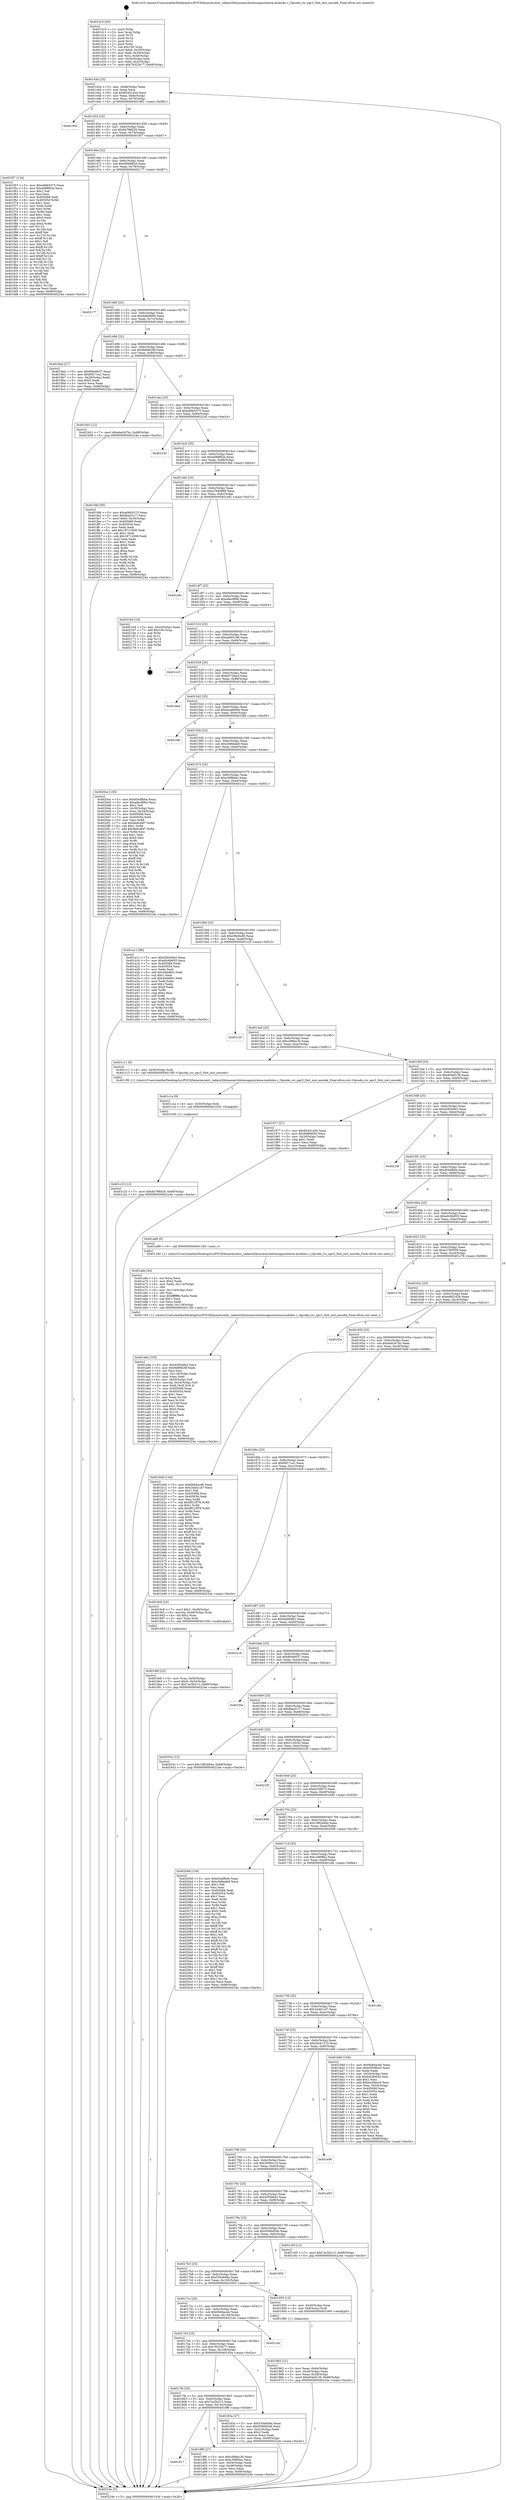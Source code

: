 digraph "0x401410" {
  label = "0x401410 (/mnt/c/Users/mathe/Desktop/tcc/POCII/binaries/extr_radare2librasmarchxtensagnuxtensa-modules.c_Opcode_rsr_epc3_Slot_inst_encode_Final-ollvm.out::main(0))"
  labelloc = "t"
  node[shape=record]

  Entry [label="",width=0.3,height=0.3,shape=circle,fillcolor=black,style=filled]
  "0x40143d" [label="{
     0x40143d [23]\l
     | [instrs]\l
     &nbsp;&nbsp;0x40143d \<+3\>: mov -0x68(%rbp),%eax\l
     &nbsp;&nbsp;0x401440 \<+2\>: mov %eax,%ecx\l
     &nbsp;&nbsp;0x401442 \<+6\>: sub $0x85451a54,%ecx\l
     &nbsp;&nbsp;0x401448 \<+3\>: mov %eax,-0x6c(%rbp)\l
     &nbsp;&nbsp;0x40144b \<+3\>: mov %ecx,-0x70(%rbp)\l
     &nbsp;&nbsp;0x40144e \<+6\>: je 0000000000401992 \<main+0x582\>\l
  }"]
  "0x401992" [label="{
     0x401992\l
  }", style=dashed]
  "0x401454" [label="{
     0x401454 [22]\l
     | [instrs]\l
     &nbsp;&nbsp;0x401454 \<+5\>: jmp 0000000000401459 \<main+0x49\>\l
     &nbsp;&nbsp;0x401459 \<+3\>: mov -0x6c(%rbp),%eax\l
     &nbsp;&nbsp;0x40145c \<+5\>: sub $0x8a788d29,%eax\l
     &nbsp;&nbsp;0x401461 \<+3\>: mov %eax,-0x74(%rbp)\l
     &nbsp;&nbsp;0x401464 \<+6\>: je 0000000000401f57 \<main+0xb47\>\l
  }"]
  Exit [label="",width=0.3,height=0.3,shape=circle,fillcolor=black,style=filled,peripheries=2]
  "0x401f57" [label="{
     0x401f57 [134]\l
     | [instrs]\l
     &nbsp;&nbsp;0x401f57 \<+5\>: mov $0xa06b5375,%eax\l
     &nbsp;&nbsp;0x401f5c \<+5\>: mov $0xa088f62e,%ecx\l
     &nbsp;&nbsp;0x401f61 \<+2\>: mov $0x1,%dl\l
     &nbsp;&nbsp;0x401f63 \<+2\>: xor %esi,%esi\l
     &nbsp;&nbsp;0x401f65 \<+7\>: mov 0x405068,%edi\l
     &nbsp;&nbsp;0x401f6c \<+8\>: mov 0x405054,%r8d\l
     &nbsp;&nbsp;0x401f74 \<+3\>: sub $0x1,%esi\l
     &nbsp;&nbsp;0x401f77 \<+3\>: mov %edi,%r9d\l
     &nbsp;&nbsp;0x401f7a \<+3\>: add %esi,%r9d\l
     &nbsp;&nbsp;0x401f7d \<+4\>: imul %r9d,%edi\l
     &nbsp;&nbsp;0x401f81 \<+3\>: and $0x1,%edi\l
     &nbsp;&nbsp;0x401f84 \<+3\>: cmp $0x0,%edi\l
     &nbsp;&nbsp;0x401f87 \<+4\>: sete %r10b\l
     &nbsp;&nbsp;0x401f8b \<+4\>: cmp $0xa,%r8d\l
     &nbsp;&nbsp;0x401f8f \<+4\>: setl %r11b\l
     &nbsp;&nbsp;0x401f93 \<+3\>: mov %r10b,%bl\l
     &nbsp;&nbsp;0x401f96 \<+3\>: xor $0xff,%bl\l
     &nbsp;&nbsp;0x401f99 \<+3\>: mov %r11b,%r14b\l
     &nbsp;&nbsp;0x401f9c \<+4\>: xor $0xff,%r14b\l
     &nbsp;&nbsp;0x401fa0 \<+3\>: xor $0x1,%dl\l
     &nbsp;&nbsp;0x401fa3 \<+3\>: mov %bl,%r15b\l
     &nbsp;&nbsp;0x401fa6 \<+4\>: and $0xff,%r15b\l
     &nbsp;&nbsp;0x401faa \<+3\>: and %dl,%r10b\l
     &nbsp;&nbsp;0x401fad \<+3\>: mov %r14b,%r12b\l
     &nbsp;&nbsp;0x401fb0 \<+4\>: and $0xff,%r12b\l
     &nbsp;&nbsp;0x401fb4 \<+3\>: and %dl,%r11b\l
     &nbsp;&nbsp;0x401fb7 \<+3\>: or %r10b,%r15b\l
     &nbsp;&nbsp;0x401fba \<+3\>: or %r11b,%r12b\l
     &nbsp;&nbsp;0x401fbd \<+3\>: xor %r12b,%r15b\l
     &nbsp;&nbsp;0x401fc0 \<+3\>: or %r14b,%bl\l
     &nbsp;&nbsp;0x401fc3 \<+3\>: xor $0xff,%bl\l
     &nbsp;&nbsp;0x401fc6 \<+3\>: or $0x1,%dl\l
     &nbsp;&nbsp;0x401fc9 \<+2\>: and %dl,%bl\l
     &nbsp;&nbsp;0x401fcb \<+3\>: or %bl,%r15b\l
     &nbsp;&nbsp;0x401fce \<+4\>: test $0x1,%r15b\l
     &nbsp;&nbsp;0x401fd2 \<+3\>: cmovne %ecx,%eax\l
     &nbsp;&nbsp;0x401fd5 \<+3\>: mov %eax,-0x68(%rbp)\l
     &nbsp;&nbsp;0x401fd8 \<+5\>: jmp 000000000040224e \<main+0xe3e\>\l
  }"]
  "0x40146a" [label="{
     0x40146a [22]\l
     | [instrs]\l
     &nbsp;&nbsp;0x40146a \<+5\>: jmp 000000000040146f \<main+0x5f\>\l
     &nbsp;&nbsp;0x40146f \<+3\>: mov -0x6c(%rbp),%eax\l
     &nbsp;&nbsp;0x401472 \<+5\>: sub $0x90fe883d,%eax\l
     &nbsp;&nbsp;0x401477 \<+3\>: mov %eax,-0x78(%rbp)\l
     &nbsp;&nbsp;0x40147a \<+6\>: je 0000000000402177 \<main+0xd67\>\l
  }"]
  "0x401c23" [label="{
     0x401c23 [12]\l
     | [instrs]\l
     &nbsp;&nbsp;0x401c23 \<+7\>: movl $0x8a788d29,-0x68(%rbp)\l
     &nbsp;&nbsp;0x401c2a \<+5\>: jmp 000000000040224e \<main+0xe3e\>\l
  }"]
  "0x402177" [label="{
     0x402177\l
  }", style=dashed]
  "0x401480" [label="{
     0x401480 [22]\l
     | [instrs]\l
     &nbsp;&nbsp;0x401480 \<+5\>: jmp 0000000000401485 \<main+0x75\>\l
     &nbsp;&nbsp;0x401485 \<+3\>: mov -0x6c(%rbp),%eax\l
     &nbsp;&nbsp;0x401488 \<+5\>: sub $0x9dbfd000,%eax\l
     &nbsp;&nbsp;0x40148d \<+3\>: mov %eax,-0x7c(%rbp)\l
     &nbsp;&nbsp;0x401490 \<+6\>: je 00000000004019ad \<main+0x59d\>\l
  }"]
  "0x401c1a" [label="{
     0x401c1a [9]\l
     | [instrs]\l
     &nbsp;&nbsp;0x401c1a \<+4\>: mov -0x50(%rbp),%rdi\l
     &nbsp;&nbsp;0x401c1e \<+5\>: call 0000000000401030 \<free@plt\>\l
     | [calls]\l
     &nbsp;&nbsp;0x401030 \{1\} (unknown)\l
  }"]
  "0x4019ad" [label="{
     0x4019ad [27]\l
     | [instrs]\l
     &nbsp;&nbsp;0x4019ad \<+5\>: mov $0xf64e6037,%eax\l
     &nbsp;&nbsp;0x4019b2 \<+5\>: mov $0xf0f17ca1,%ecx\l
     &nbsp;&nbsp;0x4019b7 \<+3\>: mov -0x28(%rbp),%edx\l
     &nbsp;&nbsp;0x4019ba \<+3\>: cmp $0x0,%edx\l
     &nbsp;&nbsp;0x4019bd \<+3\>: cmove %ecx,%eax\l
     &nbsp;&nbsp;0x4019c0 \<+3\>: mov %eax,-0x68(%rbp)\l
     &nbsp;&nbsp;0x4019c3 \<+5\>: jmp 000000000040224e \<main+0xe3e\>\l
  }"]
  "0x401496" [label="{
     0x401496 [22]\l
     | [instrs]\l
     &nbsp;&nbsp;0x401496 \<+5\>: jmp 000000000040149b \<main+0x8b\>\l
     &nbsp;&nbsp;0x40149b \<+3\>: mov -0x6c(%rbp),%eax\l
     &nbsp;&nbsp;0x40149e \<+5\>: sub $0x9e89628f,%eax\l
     &nbsp;&nbsp;0x4014a3 \<+3\>: mov %eax,-0x80(%rbp)\l
     &nbsp;&nbsp;0x4014a6 \<+6\>: je 0000000000401b01 \<main+0x6f1\>\l
  }"]
  "0x401a9a" [label="{
     0x401a9a [103]\l
     | [instrs]\l
     &nbsp;&nbsp;0x401a9a \<+5\>: mov $0xd285e9e2,%ecx\l
     &nbsp;&nbsp;0x401a9f \<+5\>: mov $0x9e89628f,%edx\l
     &nbsp;&nbsp;0x401aa4 \<+2\>: xor %esi,%esi\l
     &nbsp;&nbsp;0x401aa6 \<+6\>: mov -0x118(%rbp),%edi\l
     &nbsp;&nbsp;0x401aac \<+3\>: imul %eax,%edi\l
     &nbsp;&nbsp;0x401aaf \<+4\>: mov -0x50(%rbp),%r8\l
     &nbsp;&nbsp;0x401ab3 \<+4\>: movslq -0x54(%rbp),%r9\l
     &nbsp;&nbsp;0x401ab7 \<+4\>: mov %edi,(%r8,%r9,4)\l
     &nbsp;&nbsp;0x401abb \<+7\>: mov 0x405068,%eax\l
     &nbsp;&nbsp;0x401ac2 \<+7\>: mov 0x405054,%edi\l
     &nbsp;&nbsp;0x401ac9 \<+3\>: sub $0x1,%esi\l
     &nbsp;&nbsp;0x401acc \<+3\>: mov %eax,%r10d\l
     &nbsp;&nbsp;0x401acf \<+3\>: add %esi,%r10d\l
     &nbsp;&nbsp;0x401ad2 \<+4\>: imul %r10d,%eax\l
     &nbsp;&nbsp;0x401ad6 \<+3\>: and $0x1,%eax\l
     &nbsp;&nbsp;0x401ad9 \<+3\>: cmp $0x0,%eax\l
     &nbsp;&nbsp;0x401adc \<+4\>: sete %r11b\l
     &nbsp;&nbsp;0x401ae0 \<+3\>: cmp $0xa,%edi\l
     &nbsp;&nbsp;0x401ae3 \<+3\>: setl %bl\l
     &nbsp;&nbsp;0x401ae6 \<+3\>: mov %r11b,%r14b\l
     &nbsp;&nbsp;0x401ae9 \<+3\>: and %bl,%r14b\l
     &nbsp;&nbsp;0x401aec \<+3\>: xor %bl,%r11b\l
     &nbsp;&nbsp;0x401aef \<+3\>: or %r11b,%r14b\l
     &nbsp;&nbsp;0x401af2 \<+4\>: test $0x1,%r14b\l
     &nbsp;&nbsp;0x401af6 \<+3\>: cmovne %edx,%ecx\l
     &nbsp;&nbsp;0x401af9 \<+3\>: mov %ecx,-0x68(%rbp)\l
     &nbsp;&nbsp;0x401afc \<+5\>: jmp 000000000040224e \<main+0xe3e\>\l
  }"]
  "0x401b01" [label="{
     0x401b01 [12]\l
     | [instrs]\l
     &nbsp;&nbsp;0x401b01 \<+7\>: movl $0xeba347bc,-0x68(%rbp)\l
     &nbsp;&nbsp;0x401b08 \<+5\>: jmp 000000000040224e \<main+0xe3e\>\l
  }"]
  "0x4014ac" [label="{
     0x4014ac [25]\l
     | [instrs]\l
     &nbsp;&nbsp;0x4014ac \<+5\>: jmp 00000000004014b1 \<main+0xa1\>\l
     &nbsp;&nbsp;0x4014b1 \<+3\>: mov -0x6c(%rbp),%eax\l
     &nbsp;&nbsp;0x4014b4 \<+5\>: sub $0xa06b5375,%eax\l
     &nbsp;&nbsp;0x4014b9 \<+6\>: mov %eax,-0x84(%rbp)\l
     &nbsp;&nbsp;0x4014bf \<+6\>: je 0000000000402234 \<main+0xe24\>\l
  }"]
  "0x401a6e" [label="{
     0x401a6e [44]\l
     | [instrs]\l
     &nbsp;&nbsp;0x401a6e \<+2\>: xor %ecx,%ecx\l
     &nbsp;&nbsp;0x401a70 \<+5\>: mov $0x2,%edx\l
     &nbsp;&nbsp;0x401a75 \<+6\>: mov %edx,-0x114(%rbp)\l
     &nbsp;&nbsp;0x401a7b \<+1\>: cltd\l
     &nbsp;&nbsp;0x401a7c \<+6\>: mov -0x114(%rbp),%esi\l
     &nbsp;&nbsp;0x401a82 \<+2\>: idiv %esi\l
     &nbsp;&nbsp;0x401a84 \<+6\>: imul $0xfffffffe,%edx,%edx\l
     &nbsp;&nbsp;0x401a8a \<+3\>: sub $0x1,%ecx\l
     &nbsp;&nbsp;0x401a8d \<+2\>: sub %ecx,%edx\l
     &nbsp;&nbsp;0x401a8f \<+6\>: mov %edx,-0x118(%rbp)\l
     &nbsp;&nbsp;0x401a95 \<+5\>: call 0000000000401160 \<next_i\>\l
     | [calls]\l
     &nbsp;&nbsp;0x401160 \{1\} (/mnt/c/Users/mathe/Desktop/tcc/POCII/binaries/extr_radare2librasmarchxtensagnuxtensa-modules.c_Opcode_rsr_epc3_Slot_inst_encode_Final-ollvm.out::next_i)\l
  }"]
  "0x402234" [label="{
     0x402234\l
  }", style=dashed]
  "0x4014c5" [label="{
     0x4014c5 [25]\l
     | [instrs]\l
     &nbsp;&nbsp;0x4014c5 \<+5\>: jmp 00000000004014ca \<main+0xba\>\l
     &nbsp;&nbsp;0x4014ca \<+3\>: mov -0x6c(%rbp),%eax\l
     &nbsp;&nbsp;0x4014cd \<+5\>: sub $0xa088f62e,%eax\l
     &nbsp;&nbsp;0x4014d2 \<+6\>: mov %eax,-0x88(%rbp)\l
     &nbsp;&nbsp;0x4014d8 \<+6\>: je 0000000000401fdd \<main+0xbcd\>\l
  }"]
  "0x401817" [label="{
     0x401817\l
  }", style=dashed]
  "0x401fdd" [label="{
     0x401fdd [95]\l
     | [instrs]\l
     &nbsp;&nbsp;0x401fdd \<+5\>: mov $0xa06b5375,%eax\l
     &nbsp;&nbsp;0x401fe2 \<+5\>: mov $0xf6ae3117,%ecx\l
     &nbsp;&nbsp;0x401fe7 \<+7\>: movl $0x0,-0x30(%rbp)\l
     &nbsp;&nbsp;0x401fee \<+7\>: mov 0x405068,%edx\l
     &nbsp;&nbsp;0x401ff5 \<+7\>: mov 0x405054,%esi\l
     &nbsp;&nbsp;0x401ffc \<+2\>: mov %edx,%edi\l
     &nbsp;&nbsp;0x401ffe \<+6\>: add $0x18712006,%edi\l
     &nbsp;&nbsp;0x402004 \<+3\>: sub $0x1,%edi\l
     &nbsp;&nbsp;0x402007 \<+6\>: sub $0x18712006,%edi\l
     &nbsp;&nbsp;0x40200d \<+3\>: imul %edi,%edx\l
     &nbsp;&nbsp;0x402010 \<+3\>: and $0x1,%edx\l
     &nbsp;&nbsp;0x402013 \<+3\>: cmp $0x0,%edx\l
     &nbsp;&nbsp;0x402016 \<+4\>: sete %r8b\l
     &nbsp;&nbsp;0x40201a \<+3\>: cmp $0xa,%esi\l
     &nbsp;&nbsp;0x40201d \<+4\>: setl %r9b\l
     &nbsp;&nbsp;0x402021 \<+3\>: mov %r8b,%r10b\l
     &nbsp;&nbsp;0x402024 \<+3\>: and %r9b,%r10b\l
     &nbsp;&nbsp;0x402027 \<+3\>: xor %r9b,%r8b\l
     &nbsp;&nbsp;0x40202a \<+3\>: or %r8b,%r10b\l
     &nbsp;&nbsp;0x40202d \<+4\>: test $0x1,%r10b\l
     &nbsp;&nbsp;0x402031 \<+3\>: cmovne %ecx,%eax\l
     &nbsp;&nbsp;0x402034 \<+3\>: mov %eax,-0x68(%rbp)\l
     &nbsp;&nbsp;0x402037 \<+5\>: jmp 000000000040224e \<main+0xe3e\>\l
  }"]
  "0x4014de" [label="{
     0x4014de [25]\l
     | [instrs]\l
     &nbsp;&nbsp;0x4014de \<+5\>: jmp 00000000004014e3 \<main+0xd3\>\l
     &nbsp;&nbsp;0x4014e3 \<+3\>: mov -0x6c(%rbp),%eax\l
     &nbsp;&nbsp;0x4014e6 \<+5\>: sub $0xa7840889,%eax\l
     &nbsp;&nbsp;0x4014eb \<+6\>: mov %eax,-0x8c(%rbp)\l
     &nbsp;&nbsp;0x4014f1 \<+6\>: je 0000000000401e8c \<main+0xa7c\>\l
  }"]
  "0x4019f6" [label="{
     0x4019f6 [27]\l
     | [instrs]\l
     &nbsp;&nbsp;0x4019f6 \<+5\>: mov $0xcd98ac3b,%eax\l
     &nbsp;&nbsp;0x4019fb \<+5\>: mov $0xc59f6dec,%ecx\l
     &nbsp;&nbsp;0x401a00 \<+3\>: mov -0x54(%rbp),%edx\l
     &nbsp;&nbsp;0x401a03 \<+3\>: cmp -0x48(%rbp),%edx\l
     &nbsp;&nbsp;0x401a06 \<+3\>: cmovl %ecx,%eax\l
     &nbsp;&nbsp;0x401a09 \<+3\>: mov %eax,-0x68(%rbp)\l
     &nbsp;&nbsp;0x401a0c \<+5\>: jmp 000000000040224e \<main+0xe3e\>\l
  }"]
  "0x401e8c" [label="{
     0x401e8c\l
  }", style=dashed]
  "0x4014f7" [label="{
     0x4014f7 [25]\l
     | [instrs]\l
     &nbsp;&nbsp;0x4014f7 \<+5\>: jmp 00000000004014fc \<main+0xec\>\l
     &nbsp;&nbsp;0x4014fc \<+3\>: mov -0x6c(%rbp),%eax\l
     &nbsp;&nbsp;0x4014ff \<+5\>: sub $0xa8ec8f9d,%eax\l
     &nbsp;&nbsp;0x401504 \<+6\>: mov %eax,-0x90(%rbp)\l
     &nbsp;&nbsp;0x40150a \<+6\>: je 0000000000402164 \<main+0xd54\>\l
  }"]
  "0x4019df" [label="{
     0x4019df [23]\l
     | [instrs]\l
     &nbsp;&nbsp;0x4019df \<+4\>: mov %rax,-0x50(%rbp)\l
     &nbsp;&nbsp;0x4019e3 \<+7\>: movl $0x0,-0x54(%rbp)\l
     &nbsp;&nbsp;0x4019ea \<+7\>: movl $0x7ac5b213,-0x68(%rbp)\l
     &nbsp;&nbsp;0x4019f1 \<+5\>: jmp 000000000040224e \<main+0xe3e\>\l
  }"]
  "0x402164" [label="{
     0x402164 [19]\l
     | [instrs]\l
     &nbsp;&nbsp;0x402164 \<+3\>: mov -0x24(%rbp),%eax\l
     &nbsp;&nbsp;0x402167 \<+7\>: add $0x100,%rsp\l
     &nbsp;&nbsp;0x40216e \<+1\>: pop %rbx\l
     &nbsp;&nbsp;0x40216f \<+2\>: pop %r12\l
     &nbsp;&nbsp;0x402171 \<+2\>: pop %r14\l
     &nbsp;&nbsp;0x402173 \<+2\>: pop %r15\l
     &nbsp;&nbsp;0x402175 \<+1\>: pop %rbp\l
     &nbsp;&nbsp;0x402176 \<+1\>: ret\l
  }"]
  "0x401510" [label="{
     0x401510 [25]\l
     | [instrs]\l
     &nbsp;&nbsp;0x401510 \<+5\>: jmp 0000000000401515 \<main+0x105\>\l
     &nbsp;&nbsp;0x401515 \<+3\>: mov -0x6c(%rbp),%eax\l
     &nbsp;&nbsp;0x401518 \<+5\>: sub $0xabf05196,%eax\l
     &nbsp;&nbsp;0x40151d \<+6\>: mov %eax,-0x94(%rbp)\l
     &nbsp;&nbsp;0x401523 \<+6\>: je 0000000000401cc5 \<main+0x8b5\>\l
  }"]
  "0x401962" [label="{
     0x401962 [21]\l
     | [instrs]\l
     &nbsp;&nbsp;0x401962 \<+3\>: mov %eax,-0x44(%rbp)\l
     &nbsp;&nbsp;0x401965 \<+3\>: mov -0x44(%rbp),%eax\l
     &nbsp;&nbsp;0x401968 \<+3\>: mov %eax,-0x28(%rbp)\l
     &nbsp;&nbsp;0x40196b \<+7\>: movl $0xd04ef138,-0x68(%rbp)\l
     &nbsp;&nbsp;0x401972 \<+5\>: jmp 000000000040224e \<main+0xe3e\>\l
  }"]
  "0x401cc5" [label="{
     0x401cc5\l
  }", style=dashed]
  "0x401529" [label="{
     0x401529 [25]\l
     | [instrs]\l
     &nbsp;&nbsp;0x401529 \<+5\>: jmp 000000000040152e \<main+0x11e\>\l
     &nbsp;&nbsp;0x40152e \<+3\>: mov -0x6c(%rbp),%eax\l
     &nbsp;&nbsp;0x401531 \<+5\>: sub $0xb5728acf,%eax\l
     &nbsp;&nbsp;0x401536 \<+6\>: mov %eax,-0x98(%rbp)\l
     &nbsp;&nbsp;0x40153c \<+6\>: je 00000000004018ad \<main+0x49d\>\l
  }"]
  "0x401410" [label="{
     0x401410 [45]\l
     | [instrs]\l
     &nbsp;&nbsp;0x401410 \<+1\>: push %rbp\l
     &nbsp;&nbsp;0x401411 \<+3\>: mov %rsp,%rbp\l
     &nbsp;&nbsp;0x401414 \<+2\>: push %r15\l
     &nbsp;&nbsp;0x401416 \<+2\>: push %r14\l
     &nbsp;&nbsp;0x401418 \<+2\>: push %r12\l
     &nbsp;&nbsp;0x40141a \<+1\>: push %rbx\l
     &nbsp;&nbsp;0x40141b \<+7\>: sub $0x100,%rsp\l
     &nbsp;&nbsp;0x401422 \<+7\>: movl $0x0,-0x30(%rbp)\l
     &nbsp;&nbsp;0x401429 \<+3\>: mov %edi,-0x34(%rbp)\l
     &nbsp;&nbsp;0x40142c \<+4\>: mov %rsi,-0x40(%rbp)\l
     &nbsp;&nbsp;0x401430 \<+3\>: mov -0x34(%rbp),%edi\l
     &nbsp;&nbsp;0x401433 \<+3\>: mov %edi,-0x2c(%rbp)\l
     &nbsp;&nbsp;0x401436 \<+7\>: movl $0x79323e77,-0x68(%rbp)\l
  }"]
  "0x4018ad" [label="{
     0x4018ad\l
  }", style=dashed]
  "0x401542" [label="{
     0x401542 [25]\l
     | [instrs]\l
     &nbsp;&nbsp;0x401542 \<+5\>: jmp 0000000000401547 \<main+0x137\>\l
     &nbsp;&nbsp;0x401547 \<+3\>: mov -0x6c(%rbp),%eax\l
     &nbsp;&nbsp;0x40154a \<+5\>: sub $0xbaa88944,%eax\l
     &nbsp;&nbsp;0x40154f \<+6\>: mov %eax,-0x9c(%rbp)\l
     &nbsp;&nbsp;0x401555 \<+6\>: je 0000000000401f46 \<main+0xb36\>\l
  }"]
  "0x40224e" [label="{
     0x40224e [5]\l
     | [instrs]\l
     &nbsp;&nbsp;0x40224e \<+5\>: jmp 000000000040143d \<main+0x2d\>\l
  }"]
  "0x401f46" [label="{
     0x401f46\l
  }", style=dashed]
  "0x40155b" [label="{
     0x40155b [25]\l
     | [instrs]\l
     &nbsp;&nbsp;0x40155b \<+5\>: jmp 0000000000401560 \<main+0x150\>\l
     &nbsp;&nbsp;0x401560 \<+3\>: mov -0x6c(%rbp),%eax\l
     &nbsp;&nbsp;0x401563 \<+5\>: sub $0xc0d6eda9,%eax\l
     &nbsp;&nbsp;0x401568 \<+6\>: mov %eax,-0xa0(%rbp)\l
     &nbsp;&nbsp;0x40156e \<+6\>: je 00000000004020ce \<main+0xcbe\>\l
  }"]
  "0x4017fe" [label="{
     0x4017fe [25]\l
     | [instrs]\l
     &nbsp;&nbsp;0x4017fe \<+5\>: jmp 0000000000401803 \<main+0x3f3\>\l
     &nbsp;&nbsp;0x401803 \<+3\>: mov -0x6c(%rbp),%eax\l
     &nbsp;&nbsp;0x401806 \<+5\>: sub $0x7ac5b213,%eax\l
     &nbsp;&nbsp;0x40180b \<+6\>: mov %eax,-0x10c(%rbp)\l
     &nbsp;&nbsp;0x401811 \<+6\>: je 00000000004019f6 \<main+0x5e6\>\l
  }"]
  "0x4020ce" [label="{
     0x4020ce [150]\l
     | [instrs]\l
     &nbsp;&nbsp;0x4020ce \<+5\>: mov $0xd54dfb0e,%eax\l
     &nbsp;&nbsp;0x4020d3 \<+5\>: mov $0xa8ec8f9d,%ecx\l
     &nbsp;&nbsp;0x4020d8 \<+2\>: mov $0x1,%dl\l
     &nbsp;&nbsp;0x4020da \<+3\>: mov -0x30(%rbp),%esi\l
     &nbsp;&nbsp;0x4020dd \<+3\>: mov %esi,-0x24(%rbp)\l
     &nbsp;&nbsp;0x4020e0 \<+7\>: mov 0x405068,%esi\l
     &nbsp;&nbsp;0x4020e7 \<+7\>: mov 0x405054,%edi\l
     &nbsp;&nbsp;0x4020ee \<+3\>: mov %esi,%r8d\l
     &nbsp;&nbsp;0x4020f1 \<+7\>: sub $0x9a9c46f7,%r8d\l
     &nbsp;&nbsp;0x4020f8 \<+4\>: sub $0x1,%r8d\l
     &nbsp;&nbsp;0x4020fc \<+7\>: add $0x9a9c46f7,%r8d\l
     &nbsp;&nbsp;0x402103 \<+4\>: imul %r8d,%esi\l
     &nbsp;&nbsp;0x402107 \<+3\>: and $0x1,%esi\l
     &nbsp;&nbsp;0x40210a \<+3\>: cmp $0x0,%esi\l
     &nbsp;&nbsp;0x40210d \<+4\>: sete %r9b\l
     &nbsp;&nbsp;0x402111 \<+3\>: cmp $0xa,%edi\l
     &nbsp;&nbsp;0x402114 \<+4\>: setl %r10b\l
     &nbsp;&nbsp;0x402118 \<+3\>: mov %r9b,%r11b\l
     &nbsp;&nbsp;0x40211b \<+4\>: xor $0xff,%r11b\l
     &nbsp;&nbsp;0x40211f \<+3\>: mov %r10b,%bl\l
     &nbsp;&nbsp;0x402122 \<+3\>: xor $0xff,%bl\l
     &nbsp;&nbsp;0x402125 \<+3\>: xor $0x0,%dl\l
     &nbsp;&nbsp;0x402128 \<+3\>: mov %r11b,%r14b\l
     &nbsp;&nbsp;0x40212b \<+4\>: and $0x0,%r14b\l
     &nbsp;&nbsp;0x40212f \<+3\>: and %dl,%r9b\l
     &nbsp;&nbsp;0x402132 \<+3\>: mov %bl,%r15b\l
     &nbsp;&nbsp;0x402135 \<+4\>: and $0x0,%r15b\l
     &nbsp;&nbsp;0x402139 \<+3\>: and %dl,%r10b\l
     &nbsp;&nbsp;0x40213c \<+3\>: or %r9b,%r14b\l
     &nbsp;&nbsp;0x40213f \<+3\>: or %r10b,%r15b\l
     &nbsp;&nbsp;0x402142 \<+3\>: xor %r15b,%r14b\l
     &nbsp;&nbsp;0x402145 \<+3\>: or %bl,%r11b\l
     &nbsp;&nbsp;0x402148 \<+4\>: xor $0xff,%r11b\l
     &nbsp;&nbsp;0x40214c \<+3\>: or $0x0,%dl\l
     &nbsp;&nbsp;0x40214f \<+3\>: and %dl,%r11b\l
     &nbsp;&nbsp;0x402152 \<+3\>: or %r11b,%r14b\l
     &nbsp;&nbsp;0x402155 \<+4\>: test $0x1,%r14b\l
     &nbsp;&nbsp;0x402159 \<+3\>: cmovne %ecx,%eax\l
     &nbsp;&nbsp;0x40215c \<+3\>: mov %eax,-0x68(%rbp)\l
     &nbsp;&nbsp;0x40215f \<+5\>: jmp 000000000040224e \<main+0xe3e\>\l
  }"]
  "0x401574" [label="{
     0x401574 [25]\l
     | [instrs]\l
     &nbsp;&nbsp;0x401574 \<+5\>: jmp 0000000000401579 \<main+0x169\>\l
     &nbsp;&nbsp;0x401579 \<+3\>: mov -0x6c(%rbp),%eax\l
     &nbsp;&nbsp;0x40157c \<+5\>: sub $0xc59f6dec,%eax\l
     &nbsp;&nbsp;0x401581 \<+6\>: mov %eax,-0xa4(%rbp)\l
     &nbsp;&nbsp;0x401587 \<+6\>: je 0000000000401a11 \<main+0x601\>\l
  }"]
  "0x40183a" [label="{
     0x40183a [27]\l
     | [instrs]\l
     &nbsp;&nbsp;0x40183a \<+5\>: mov $0x530a848a,%eax\l
     &nbsp;&nbsp;0x40183f \<+5\>: mov $0x5096d546,%ecx\l
     &nbsp;&nbsp;0x401844 \<+3\>: mov -0x2c(%rbp),%edx\l
     &nbsp;&nbsp;0x401847 \<+3\>: cmp $0x2,%edx\l
     &nbsp;&nbsp;0x40184a \<+3\>: cmovne %ecx,%eax\l
     &nbsp;&nbsp;0x40184d \<+3\>: mov %eax,-0x68(%rbp)\l
     &nbsp;&nbsp;0x401850 \<+5\>: jmp 000000000040224e \<main+0xe3e\>\l
  }"]
  "0x401a11" [label="{
     0x401a11 [88]\l
     | [instrs]\l
     &nbsp;&nbsp;0x401a11 \<+5\>: mov $0xd285e9e2,%eax\l
     &nbsp;&nbsp;0x401a16 \<+5\>: mov $0xe0c6b955,%ecx\l
     &nbsp;&nbsp;0x401a1b \<+7\>: mov 0x405068,%edx\l
     &nbsp;&nbsp;0x401a22 \<+7\>: mov 0x405054,%esi\l
     &nbsp;&nbsp;0x401a29 \<+2\>: mov %edx,%edi\l
     &nbsp;&nbsp;0x401a2b \<+6\>: add $0x44dd60c,%edi\l
     &nbsp;&nbsp;0x401a31 \<+3\>: sub $0x1,%edi\l
     &nbsp;&nbsp;0x401a34 \<+6\>: sub $0x44dd60c,%edi\l
     &nbsp;&nbsp;0x401a3a \<+3\>: imul %edi,%edx\l
     &nbsp;&nbsp;0x401a3d \<+3\>: and $0x1,%edx\l
     &nbsp;&nbsp;0x401a40 \<+3\>: cmp $0x0,%edx\l
     &nbsp;&nbsp;0x401a43 \<+4\>: sete %r8b\l
     &nbsp;&nbsp;0x401a47 \<+3\>: cmp $0xa,%esi\l
     &nbsp;&nbsp;0x401a4a \<+4\>: setl %r9b\l
     &nbsp;&nbsp;0x401a4e \<+3\>: mov %r8b,%r10b\l
     &nbsp;&nbsp;0x401a51 \<+3\>: and %r9b,%r10b\l
     &nbsp;&nbsp;0x401a54 \<+3\>: xor %r9b,%r8b\l
     &nbsp;&nbsp;0x401a57 \<+3\>: or %r8b,%r10b\l
     &nbsp;&nbsp;0x401a5a \<+4\>: test $0x1,%r10b\l
     &nbsp;&nbsp;0x401a5e \<+3\>: cmovne %ecx,%eax\l
     &nbsp;&nbsp;0x401a61 \<+3\>: mov %eax,-0x68(%rbp)\l
     &nbsp;&nbsp;0x401a64 \<+5\>: jmp 000000000040224e \<main+0xe3e\>\l
  }"]
  "0x40158d" [label="{
     0x40158d [25]\l
     | [instrs]\l
     &nbsp;&nbsp;0x40158d \<+5\>: jmp 0000000000401592 \<main+0x182\>\l
     &nbsp;&nbsp;0x401592 \<+3\>: mov -0x6c(%rbp),%eax\l
     &nbsp;&nbsp;0x401595 \<+5\>: sub $0xc96c6a06,%eax\l
     &nbsp;&nbsp;0x40159a \<+6\>: mov %eax,-0xa8(%rbp)\l
     &nbsp;&nbsp;0x4015a0 \<+6\>: je 0000000000401c2f \<main+0x81f\>\l
  }"]
  "0x4017e5" [label="{
     0x4017e5 [25]\l
     | [instrs]\l
     &nbsp;&nbsp;0x4017e5 \<+5\>: jmp 00000000004017ea \<main+0x3da\>\l
     &nbsp;&nbsp;0x4017ea \<+3\>: mov -0x6c(%rbp),%eax\l
     &nbsp;&nbsp;0x4017ed \<+5\>: sub $0x79323e77,%eax\l
     &nbsp;&nbsp;0x4017f2 \<+6\>: mov %eax,-0x108(%rbp)\l
     &nbsp;&nbsp;0x4017f8 \<+6\>: je 000000000040183a \<main+0x42a\>\l
  }"]
  "0x401c2f" [label="{
     0x401c2f\l
  }", style=dashed]
  "0x4015a6" [label="{
     0x4015a6 [25]\l
     | [instrs]\l
     &nbsp;&nbsp;0x4015a6 \<+5\>: jmp 00000000004015ab \<main+0x19b\>\l
     &nbsp;&nbsp;0x4015ab \<+3\>: mov -0x6c(%rbp),%eax\l
     &nbsp;&nbsp;0x4015ae \<+5\>: sub $0xcd98ac3b,%eax\l
     &nbsp;&nbsp;0x4015b3 \<+6\>: mov %eax,-0xac(%rbp)\l
     &nbsp;&nbsp;0x4015b9 \<+6\>: je 0000000000401c11 \<main+0x801\>\l
  }"]
  "0x4021dc" [label="{
     0x4021dc\l
  }", style=dashed]
  "0x401c11" [label="{
     0x401c11 [9]\l
     | [instrs]\l
     &nbsp;&nbsp;0x401c11 \<+4\>: mov -0x50(%rbp),%rdi\l
     &nbsp;&nbsp;0x401c15 \<+5\>: call 00000000004013f0 \<Opcode_rsr_epc3_Slot_inst_encode\>\l
     | [calls]\l
     &nbsp;&nbsp;0x4013f0 \{1\} (/mnt/c/Users/mathe/Desktop/tcc/POCII/binaries/extr_radare2librasmarchxtensagnuxtensa-modules.c_Opcode_rsr_epc3_Slot_inst_encode_Final-ollvm.out::Opcode_rsr_epc3_Slot_inst_encode)\l
  }"]
  "0x4015bf" [label="{
     0x4015bf [25]\l
     | [instrs]\l
     &nbsp;&nbsp;0x4015bf \<+5\>: jmp 00000000004015c4 \<main+0x1b4\>\l
     &nbsp;&nbsp;0x4015c4 \<+3\>: mov -0x6c(%rbp),%eax\l
     &nbsp;&nbsp;0x4015c7 \<+5\>: sub $0xd04ef138,%eax\l
     &nbsp;&nbsp;0x4015cc \<+6\>: mov %eax,-0xb0(%rbp)\l
     &nbsp;&nbsp;0x4015d2 \<+6\>: je 0000000000401977 \<main+0x567\>\l
  }"]
  "0x4017cc" [label="{
     0x4017cc [25]\l
     | [instrs]\l
     &nbsp;&nbsp;0x4017cc \<+5\>: jmp 00000000004017d1 \<main+0x3c1\>\l
     &nbsp;&nbsp;0x4017d1 \<+3\>: mov -0x6c(%rbp),%eax\l
     &nbsp;&nbsp;0x4017d4 \<+5\>: sub $0x6b84aceb,%eax\l
     &nbsp;&nbsp;0x4017d9 \<+6\>: mov %eax,-0x104(%rbp)\l
     &nbsp;&nbsp;0x4017df \<+6\>: je 00000000004021dc \<main+0xdcc\>\l
  }"]
  "0x401977" [label="{
     0x401977 [27]\l
     | [instrs]\l
     &nbsp;&nbsp;0x401977 \<+5\>: mov $0x85451a54,%eax\l
     &nbsp;&nbsp;0x40197c \<+5\>: mov $0x9dbfd000,%ecx\l
     &nbsp;&nbsp;0x401981 \<+3\>: mov -0x28(%rbp),%edx\l
     &nbsp;&nbsp;0x401984 \<+3\>: cmp $0x1,%edx\l
     &nbsp;&nbsp;0x401987 \<+3\>: cmovl %ecx,%eax\l
     &nbsp;&nbsp;0x40198a \<+3\>: mov %eax,-0x68(%rbp)\l
     &nbsp;&nbsp;0x40198d \<+5\>: jmp 000000000040224e \<main+0xe3e\>\l
  }"]
  "0x4015d8" [label="{
     0x4015d8 [25]\l
     | [instrs]\l
     &nbsp;&nbsp;0x4015d8 \<+5\>: jmp 00000000004015dd \<main+0x1cd\>\l
     &nbsp;&nbsp;0x4015dd \<+3\>: mov -0x6c(%rbp),%eax\l
     &nbsp;&nbsp;0x4015e0 \<+5\>: sub $0xd285e9e2,%eax\l
     &nbsp;&nbsp;0x4015e5 \<+6\>: mov %eax,-0xb4(%rbp)\l
     &nbsp;&nbsp;0x4015eb \<+6\>: je 000000000040218f \<main+0xd7f\>\l
  }"]
  "0x401955" [label="{
     0x401955 [13]\l
     | [instrs]\l
     &nbsp;&nbsp;0x401955 \<+4\>: mov -0x40(%rbp),%rax\l
     &nbsp;&nbsp;0x401959 \<+4\>: mov 0x8(%rax),%rdi\l
     &nbsp;&nbsp;0x40195d \<+5\>: call 0000000000401060 \<atoi@plt\>\l
     | [calls]\l
     &nbsp;&nbsp;0x401060 \{1\} (unknown)\l
  }"]
  "0x40218f" [label="{
     0x40218f\l
  }", style=dashed]
  "0x4015f1" [label="{
     0x4015f1 [25]\l
     | [instrs]\l
     &nbsp;&nbsp;0x4015f1 \<+5\>: jmp 00000000004015f6 \<main+0x1e6\>\l
     &nbsp;&nbsp;0x4015f6 \<+3\>: mov -0x6c(%rbp),%eax\l
     &nbsp;&nbsp;0x4015f9 \<+5\>: sub $0xd54dfb0e,%eax\l
     &nbsp;&nbsp;0x4015fe \<+6\>: mov %eax,-0xb8(%rbp)\l
     &nbsp;&nbsp;0x401604 \<+6\>: je 0000000000402247 \<main+0xe37\>\l
  }"]
  "0x4017b3" [label="{
     0x4017b3 [25]\l
     | [instrs]\l
     &nbsp;&nbsp;0x4017b3 \<+5\>: jmp 00000000004017b8 \<main+0x3a8\>\l
     &nbsp;&nbsp;0x4017b8 \<+3\>: mov -0x6c(%rbp),%eax\l
     &nbsp;&nbsp;0x4017bb \<+5\>: sub $0x530a848a,%eax\l
     &nbsp;&nbsp;0x4017c0 \<+6\>: mov %eax,-0x100(%rbp)\l
     &nbsp;&nbsp;0x4017c6 \<+6\>: je 0000000000401955 \<main+0x545\>\l
  }"]
  "0x402247" [label="{
     0x402247\l
  }", style=dashed]
  "0x40160a" [label="{
     0x40160a [25]\l
     | [instrs]\l
     &nbsp;&nbsp;0x40160a \<+5\>: jmp 000000000040160f \<main+0x1ff\>\l
     &nbsp;&nbsp;0x40160f \<+3\>: mov -0x6c(%rbp),%eax\l
     &nbsp;&nbsp;0x401612 \<+5\>: sub $0xe0c6b955,%eax\l
     &nbsp;&nbsp;0x401617 \<+6\>: mov %eax,-0xbc(%rbp)\l
     &nbsp;&nbsp;0x40161d \<+6\>: je 0000000000401a69 \<main+0x659\>\l
  }"]
  "0x401855" [label="{
     0x401855\l
  }", style=dashed]
  "0x401a69" [label="{
     0x401a69 [5]\l
     | [instrs]\l
     &nbsp;&nbsp;0x401a69 \<+5\>: call 0000000000401160 \<next_i\>\l
     | [calls]\l
     &nbsp;&nbsp;0x401160 \{1\} (/mnt/c/Users/mathe/Desktop/tcc/POCII/binaries/extr_radare2librasmarchxtensagnuxtensa-modules.c_Opcode_rsr_epc3_Slot_inst_encode_Final-ollvm.out::next_i)\l
  }"]
  "0x401623" [label="{
     0x401623 [25]\l
     | [instrs]\l
     &nbsp;&nbsp;0x401623 \<+5\>: jmp 0000000000401628 \<main+0x218\>\l
     &nbsp;&nbsp;0x401628 \<+3\>: mov -0x6c(%rbp),%eax\l
     &nbsp;&nbsp;0x40162b \<+5\>: sub $0xe2760559,%eax\l
     &nbsp;&nbsp;0x401630 \<+6\>: mov %eax,-0xc0(%rbp)\l
     &nbsp;&nbsp;0x401636 \<+6\>: je 0000000000401c78 \<main+0x868\>\l
  }"]
  "0x40179a" [label="{
     0x40179a [25]\l
     | [instrs]\l
     &nbsp;&nbsp;0x40179a \<+5\>: jmp 000000000040179f \<main+0x38f\>\l
     &nbsp;&nbsp;0x40179f \<+3\>: mov -0x6c(%rbp),%eax\l
     &nbsp;&nbsp;0x4017a2 \<+5\>: sub $0x5096d546,%eax\l
     &nbsp;&nbsp;0x4017a7 \<+6\>: mov %eax,-0xfc(%rbp)\l
     &nbsp;&nbsp;0x4017ad \<+6\>: je 0000000000401855 \<main+0x445\>\l
  }"]
  "0x401c78" [label="{
     0x401c78\l
  }", style=dashed]
  "0x40163c" [label="{
     0x40163c [25]\l
     | [instrs]\l
     &nbsp;&nbsp;0x40163c \<+5\>: jmp 0000000000401641 \<main+0x231\>\l
     &nbsp;&nbsp;0x401641 \<+3\>: mov -0x6c(%rbp),%eax\l
     &nbsp;&nbsp;0x401644 \<+5\>: sub $0xea85243b,%eax\l
     &nbsp;&nbsp;0x401649 \<+6\>: mov %eax,-0xc4(%rbp)\l
     &nbsp;&nbsp;0x40164f \<+6\>: je 0000000000401f2e \<main+0xb1e\>\l
  }"]
  "0x401c05" [label="{
     0x401c05 [12]\l
     | [instrs]\l
     &nbsp;&nbsp;0x401c05 \<+7\>: movl $0x7ac5b213,-0x68(%rbp)\l
     &nbsp;&nbsp;0x401c0c \<+5\>: jmp 000000000040224e \<main+0xe3e\>\l
  }"]
  "0x401f2e" [label="{
     0x401f2e\l
  }", style=dashed]
  "0x401655" [label="{
     0x401655 [25]\l
     | [instrs]\l
     &nbsp;&nbsp;0x401655 \<+5\>: jmp 000000000040165a \<main+0x24a\>\l
     &nbsp;&nbsp;0x40165a \<+3\>: mov -0x6c(%rbp),%eax\l
     &nbsp;&nbsp;0x40165d \<+5\>: sub $0xeba347bc,%eax\l
     &nbsp;&nbsp;0x401662 \<+6\>: mov %eax,-0xc8(%rbp)\l
     &nbsp;&nbsp;0x401668 \<+6\>: je 0000000000401b0d \<main+0x6fd\>\l
  }"]
  "0x401781" [label="{
     0x401781 [25]\l
     | [instrs]\l
     &nbsp;&nbsp;0x401781 \<+5\>: jmp 0000000000401786 \<main+0x376\>\l
     &nbsp;&nbsp;0x401786 \<+3\>: mov -0x6c(%rbp),%eax\l
     &nbsp;&nbsp;0x401789 \<+5\>: sub $0x45f39b43,%eax\l
     &nbsp;&nbsp;0x40178e \<+6\>: mov %eax,-0xf8(%rbp)\l
     &nbsp;&nbsp;0x401794 \<+6\>: je 0000000000401c05 \<main+0x7f5\>\l
  }"]
  "0x401b0d" [label="{
     0x401b0d [144]\l
     | [instrs]\l
     &nbsp;&nbsp;0x401b0d \<+5\>: mov $0x6b84aceb,%eax\l
     &nbsp;&nbsp;0x401b12 \<+5\>: mov $0x24dd1cd7,%ecx\l
     &nbsp;&nbsp;0x401b17 \<+2\>: mov $0x1,%dl\l
     &nbsp;&nbsp;0x401b19 \<+7\>: mov 0x405068,%esi\l
     &nbsp;&nbsp;0x401b20 \<+7\>: mov 0x405054,%edi\l
     &nbsp;&nbsp;0x401b27 \<+3\>: mov %esi,%r8d\l
     &nbsp;&nbsp;0x401b2a \<+7\>: sub $0xf921ff78,%r8d\l
     &nbsp;&nbsp;0x401b31 \<+4\>: sub $0x1,%r8d\l
     &nbsp;&nbsp;0x401b35 \<+7\>: add $0xf921ff78,%r8d\l
     &nbsp;&nbsp;0x401b3c \<+4\>: imul %r8d,%esi\l
     &nbsp;&nbsp;0x401b40 \<+3\>: and $0x1,%esi\l
     &nbsp;&nbsp;0x401b43 \<+3\>: cmp $0x0,%esi\l
     &nbsp;&nbsp;0x401b46 \<+4\>: sete %r9b\l
     &nbsp;&nbsp;0x401b4a \<+3\>: cmp $0xa,%edi\l
     &nbsp;&nbsp;0x401b4d \<+4\>: setl %r10b\l
     &nbsp;&nbsp;0x401b51 \<+3\>: mov %r9b,%r11b\l
     &nbsp;&nbsp;0x401b54 \<+4\>: xor $0xff,%r11b\l
     &nbsp;&nbsp;0x401b58 \<+3\>: mov %r10b,%bl\l
     &nbsp;&nbsp;0x401b5b \<+3\>: xor $0xff,%bl\l
     &nbsp;&nbsp;0x401b5e \<+3\>: xor $0x0,%dl\l
     &nbsp;&nbsp;0x401b61 \<+3\>: mov %r11b,%r14b\l
     &nbsp;&nbsp;0x401b64 \<+4\>: and $0x0,%r14b\l
     &nbsp;&nbsp;0x401b68 \<+3\>: and %dl,%r9b\l
     &nbsp;&nbsp;0x401b6b \<+3\>: mov %bl,%r15b\l
     &nbsp;&nbsp;0x401b6e \<+4\>: and $0x0,%r15b\l
     &nbsp;&nbsp;0x401b72 \<+3\>: and %dl,%r10b\l
     &nbsp;&nbsp;0x401b75 \<+3\>: or %r9b,%r14b\l
     &nbsp;&nbsp;0x401b78 \<+3\>: or %r10b,%r15b\l
     &nbsp;&nbsp;0x401b7b \<+3\>: xor %r15b,%r14b\l
     &nbsp;&nbsp;0x401b7e \<+3\>: or %bl,%r11b\l
     &nbsp;&nbsp;0x401b81 \<+4\>: xor $0xff,%r11b\l
     &nbsp;&nbsp;0x401b85 \<+3\>: or $0x0,%dl\l
     &nbsp;&nbsp;0x401b88 \<+3\>: and %dl,%r11b\l
     &nbsp;&nbsp;0x401b8b \<+3\>: or %r11b,%r14b\l
     &nbsp;&nbsp;0x401b8e \<+4\>: test $0x1,%r14b\l
     &nbsp;&nbsp;0x401b92 \<+3\>: cmovne %ecx,%eax\l
     &nbsp;&nbsp;0x401b95 \<+3\>: mov %eax,-0x68(%rbp)\l
     &nbsp;&nbsp;0x401b98 \<+5\>: jmp 000000000040224e \<main+0xe3e\>\l
  }"]
  "0x40166e" [label="{
     0x40166e [25]\l
     | [instrs]\l
     &nbsp;&nbsp;0x40166e \<+5\>: jmp 0000000000401673 \<main+0x263\>\l
     &nbsp;&nbsp;0x401673 \<+3\>: mov -0x6c(%rbp),%eax\l
     &nbsp;&nbsp;0x401676 \<+5\>: sub $0xf0f17ca1,%eax\l
     &nbsp;&nbsp;0x40167b \<+6\>: mov %eax,-0xcc(%rbp)\l
     &nbsp;&nbsp;0x401681 \<+6\>: je 00000000004019c8 \<main+0x5b8\>\l
  }"]
  "0x401d55" [label="{
     0x401d55\l
  }", style=dashed]
  "0x4019c8" [label="{
     0x4019c8 [23]\l
     | [instrs]\l
     &nbsp;&nbsp;0x4019c8 \<+7\>: movl $0x1,-0x48(%rbp)\l
     &nbsp;&nbsp;0x4019cf \<+4\>: movslq -0x48(%rbp),%rax\l
     &nbsp;&nbsp;0x4019d3 \<+4\>: shl $0x2,%rax\l
     &nbsp;&nbsp;0x4019d7 \<+3\>: mov %rax,%rdi\l
     &nbsp;&nbsp;0x4019da \<+5\>: call 0000000000401050 \<malloc@plt\>\l
     | [calls]\l
     &nbsp;&nbsp;0x401050 \{1\} (unknown)\l
  }"]
  "0x401687" [label="{
     0x401687 [25]\l
     | [instrs]\l
     &nbsp;&nbsp;0x401687 \<+5\>: jmp 000000000040168c \<main+0x27c\>\l
     &nbsp;&nbsp;0x40168c \<+3\>: mov -0x6c(%rbp),%eax\l
     &nbsp;&nbsp;0x40168f \<+5\>: sub $0xf4d90661,%eax\l
     &nbsp;&nbsp;0x401694 \<+6\>: mov %eax,-0xd0(%rbp)\l
     &nbsp;&nbsp;0x40169a \<+6\>: je 0000000000402216 \<main+0xe06\>\l
  }"]
  "0x401768" [label="{
     0x401768 [25]\l
     | [instrs]\l
     &nbsp;&nbsp;0x401768 \<+5\>: jmp 000000000040176d \<main+0x35d\>\l
     &nbsp;&nbsp;0x40176d \<+3\>: mov -0x6c(%rbp),%eax\l
     &nbsp;&nbsp;0x401770 \<+5\>: sub $0x3580cc1d,%eax\l
     &nbsp;&nbsp;0x401775 \<+6\>: mov %eax,-0xf4(%rbp)\l
     &nbsp;&nbsp;0x40177b \<+6\>: je 0000000000401d55 \<main+0x945\>\l
  }"]
  "0x402216" [label="{
     0x402216\l
  }", style=dashed]
  "0x4016a0" [label="{
     0x4016a0 [25]\l
     | [instrs]\l
     &nbsp;&nbsp;0x4016a0 \<+5\>: jmp 00000000004016a5 \<main+0x295\>\l
     &nbsp;&nbsp;0x4016a5 \<+3\>: mov -0x6c(%rbp),%eax\l
     &nbsp;&nbsp;0x4016a8 \<+5\>: sub $0xf64e6037,%eax\l
     &nbsp;&nbsp;0x4016ad \<+6\>: mov %eax,-0xd4(%rbp)\l
     &nbsp;&nbsp;0x4016b3 \<+6\>: je 0000000000401f3a \<main+0xb2a\>\l
  }"]
  "0x401e06" [label="{
     0x401e06\l
  }", style=dashed]
  "0x401f3a" [label="{
     0x401f3a\l
  }", style=dashed]
  "0x4016b9" [label="{
     0x4016b9 [25]\l
     | [instrs]\l
     &nbsp;&nbsp;0x4016b9 \<+5\>: jmp 00000000004016be \<main+0x2ae\>\l
     &nbsp;&nbsp;0x4016be \<+3\>: mov -0x6c(%rbp),%eax\l
     &nbsp;&nbsp;0x4016c1 \<+5\>: sub $0xf6ae3117,%eax\l
     &nbsp;&nbsp;0x4016c6 \<+6\>: mov %eax,-0xd8(%rbp)\l
     &nbsp;&nbsp;0x4016cc \<+6\>: je 000000000040203c \<main+0xc2c\>\l
  }"]
  "0x40174f" [label="{
     0x40174f [25]\l
     | [instrs]\l
     &nbsp;&nbsp;0x40174f \<+5\>: jmp 0000000000401754 \<main+0x344\>\l
     &nbsp;&nbsp;0x401754 \<+3\>: mov -0x6c(%rbp),%eax\l
     &nbsp;&nbsp;0x401757 \<+5\>: sub $0x2dcb1270,%eax\l
     &nbsp;&nbsp;0x40175c \<+6\>: mov %eax,-0xf0(%rbp)\l
     &nbsp;&nbsp;0x401762 \<+6\>: je 0000000000401e06 \<main+0x9f6\>\l
  }"]
  "0x40203c" [label="{
     0x40203c [12]\l
     | [instrs]\l
     &nbsp;&nbsp;0x40203c \<+7\>: movl $0x1982b94a,-0x68(%rbp)\l
     &nbsp;&nbsp;0x402043 \<+5\>: jmp 000000000040224e \<main+0xe3e\>\l
  }"]
  "0x4016d2" [label="{
     0x4016d2 [25]\l
     | [instrs]\l
     &nbsp;&nbsp;0x4016d2 \<+5\>: jmp 00000000004016d7 \<main+0x2c7\>\l
     &nbsp;&nbsp;0x4016d7 \<+3\>: mov -0x6c(%rbp),%eax\l
     &nbsp;&nbsp;0x4016da \<+5\>: sub $0x5120c5c,%eax\l
     &nbsp;&nbsp;0x4016df \<+6\>: mov %eax,-0xdc(%rbp)\l
     &nbsp;&nbsp;0x4016e5 \<+6\>: je 00000000004021f5 \<main+0xde5\>\l
  }"]
  "0x401b9d" [label="{
     0x401b9d [104]\l
     | [instrs]\l
     &nbsp;&nbsp;0x401b9d \<+5\>: mov $0x6b84aceb,%eax\l
     &nbsp;&nbsp;0x401ba2 \<+5\>: mov $0x45f39b43,%ecx\l
     &nbsp;&nbsp;0x401ba7 \<+2\>: xor %edx,%edx\l
     &nbsp;&nbsp;0x401ba9 \<+3\>: mov -0x54(%rbp),%esi\l
     &nbsp;&nbsp;0x401bac \<+6\>: sub $0xb428ee34,%esi\l
     &nbsp;&nbsp;0x401bb2 \<+3\>: add $0x1,%esi\l
     &nbsp;&nbsp;0x401bb5 \<+6\>: add $0xb428ee34,%esi\l
     &nbsp;&nbsp;0x401bbb \<+3\>: mov %esi,-0x54(%rbp)\l
     &nbsp;&nbsp;0x401bbe \<+7\>: mov 0x405068,%esi\l
     &nbsp;&nbsp;0x401bc5 \<+7\>: mov 0x405054,%edi\l
     &nbsp;&nbsp;0x401bcc \<+3\>: sub $0x1,%edx\l
     &nbsp;&nbsp;0x401bcf \<+3\>: mov %esi,%r8d\l
     &nbsp;&nbsp;0x401bd2 \<+3\>: add %edx,%r8d\l
     &nbsp;&nbsp;0x401bd5 \<+4\>: imul %r8d,%esi\l
     &nbsp;&nbsp;0x401bd9 \<+3\>: and $0x1,%esi\l
     &nbsp;&nbsp;0x401bdc \<+3\>: cmp $0x0,%esi\l
     &nbsp;&nbsp;0x401bdf \<+4\>: sete %r9b\l
     &nbsp;&nbsp;0x401be3 \<+3\>: cmp $0xa,%edi\l
     &nbsp;&nbsp;0x401be6 \<+4\>: setl %r10b\l
     &nbsp;&nbsp;0x401bea \<+3\>: mov %r9b,%r11b\l
     &nbsp;&nbsp;0x401bed \<+3\>: and %r10b,%r11b\l
     &nbsp;&nbsp;0x401bf0 \<+3\>: xor %r10b,%r9b\l
     &nbsp;&nbsp;0x401bf3 \<+3\>: or %r9b,%r11b\l
     &nbsp;&nbsp;0x401bf6 \<+4\>: test $0x1,%r11b\l
     &nbsp;&nbsp;0x401bfa \<+3\>: cmovne %ecx,%eax\l
     &nbsp;&nbsp;0x401bfd \<+3\>: mov %eax,-0x68(%rbp)\l
     &nbsp;&nbsp;0x401c00 \<+5\>: jmp 000000000040224e \<main+0xe3e\>\l
  }"]
  "0x4021f5" [label="{
     0x4021f5\l
  }", style=dashed]
  "0x4016eb" [label="{
     0x4016eb [25]\l
     | [instrs]\l
     &nbsp;&nbsp;0x4016eb \<+5\>: jmp 00000000004016f0 \<main+0x2e0\>\l
     &nbsp;&nbsp;0x4016f0 \<+3\>: mov -0x6c(%rbp),%eax\l
     &nbsp;&nbsp;0x4016f3 \<+5\>: sub $0xb33d973,%eax\l
     &nbsp;&nbsp;0x4016f8 \<+6\>: mov %eax,-0xe0(%rbp)\l
     &nbsp;&nbsp;0x4016fe \<+6\>: je 0000000000401949 \<main+0x539\>\l
  }"]
  "0x401736" [label="{
     0x401736 [25]\l
     | [instrs]\l
     &nbsp;&nbsp;0x401736 \<+5\>: jmp 000000000040173b \<main+0x32b\>\l
     &nbsp;&nbsp;0x40173b \<+3\>: mov -0x6c(%rbp),%eax\l
     &nbsp;&nbsp;0x40173e \<+5\>: sub $0x24dd1cd7,%eax\l
     &nbsp;&nbsp;0x401743 \<+6\>: mov %eax,-0xec(%rbp)\l
     &nbsp;&nbsp;0x401749 \<+6\>: je 0000000000401b9d \<main+0x78d\>\l
  }"]
  "0x401949" [label="{
     0x401949\l
  }", style=dashed]
  "0x401704" [label="{
     0x401704 [25]\l
     | [instrs]\l
     &nbsp;&nbsp;0x401704 \<+5\>: jmp 0000000000401709 \<main+0x2f9\>\l
     &nbsp;&nbsp;0x401709 \<+3\>: mov -0x6c(%rbp),%eax\l
     &nbsp;&nbsp;0x40170c \<+5\>: sub $0x1982b94a,%eax\l
     &nbsp;&nbsp;0x401711 \<+6\>: mov %eax,-0xe4(%rbp)\l
     &nbsp;&nbsp;0x401717 \<+6\>: je 0000000000402048 \<main+0xc38\>\l
  }"]
  "0x401dfa" [label="{
     0x401dfa\l
  }", style=dashed]
  "0x402048" [label="{
     0x402048 [134]\l
     | [instrs]\l
     &nbsp;&nbsp;0x402048 \<+5\>: mov $0xd54dfb0e,%eax\l
     &nbsp;&nbsp;0x40204d \<+5\>: mov $0xc0d6eda9,%ecx\l
     &nbsp;&nbsp;0x402052 \<+2\>: mov $0x1,%dl\l
     &nbsp;&nbsp;0x402054 \<+2\>: xor %esi,%esi\l
     &nbsp;&nbsp;0x402056 \<+7\>: mov 0x405068,%edi\l
     &nbsp;&nbsp;0x40205d \<+8\>: mov 0x405054,%r8d\l
     &nbsp;&nbsp;0x402065 \<+3\>: sub $0x1,%esi\l
     &nbsp;&nbsp;0x402068 \<+3\>: mov %edi,%r9d\l
     &nbsp;&nbsp;0x40206b \<+3\>: add %esi,%r9d\l
     &nbsp;&nbsp;0x40206e \<+4\>: imul %r9d,%edi\l
     &nbsp;&nbsp;0x402072 \<+3\>: and $0x1,%edi\l
     &nbsp;&nbsp;0x402075 \<+3\>: cmp $0x0,%edi\l
     &nbsp;&nbsp;0x402078 \<+4\>: sete %r10b\l
     &nbsp;&nbsp;0x40207c \<+4\>: cmp $0xa,%r8d\l
     &nbsp;&nbsp;0x402080 \<+4\>: setl %r11b\l
     &nbsp;&nbsp;0x402084 \<+3\>: mov %r10b,%bl\l
     &nbsp;&nbsp;0x402087 \<+3\>: xor $0xff,%bl\l
     &nbsp;&nbsp;0x40208a \<+3\>: mov %r11b,%r14b\l
     &nbsp;&nbsp;0x40208d \<+4\>: xor $0xff,%r14b\l
     &nbsp;&nbsp;0x402091 \<+3\>: xor $0x1,%dl\l
     &nbsp;&nbsp;0x402094 \<+3\>: mov %bl,%r15b\l
     &nbsp;&nbsp;0x402097 \<+4\>: and $0xff,%r15b\l
     &nbsp;&nbsp;0x40209b \<+3\>: and %dl,%r10b\l
     &nbsp;&nbsp;0x40209e \<+3\>: mov %r14b,%r12b\l
     &nbsp;&nbsp;0x4020a1 \<+4\>: and $0xff,%r12b\l
     &nbsp;&nbsp;0x4020a5 \<+3\>: and %dl,%r11b\l
     &nbsp;&nbsp;0x4020a8 \<+3\>: or %r10b,%r15b\l
     &nbsp;&nbsp;0x4020ab \<+3\>: or %r11b,%r12b\l
     &nbsp;&nbsp;0x4020ae \<+3\>: xor %r12b,%r15b\l
     &nbsp;&nbsp;0x4020b1 \<+3\>: or %r14b,%bl\l
     &nbsp;&nbsp;0x4020b4 \<+3\>: xor $0xff,%bl\l
     &nbsp;&nbsp;0x4020b7 \<+3\>: or $0x1,%dl\l
     &nbsp;&nbsp;0x4020ba \<+2\>: and %dl,%bl\l
     &nbsp;&nbsp;0x4020bc \<+3\>: or %bl,%r15b\l
     &nbsp;&nbsp;0x4020bf \<+4\>: test $0x1,%r15b\l
     &nbsp;&nbsp;0x4020c3 \<+3\>: cmovne %ecx,%eax\l
     &nbsp;&nbsp;0x4020c6 \<+3\>: mov %eax,-0x68(%rbp)\l
     &nbsp;&nbsp;0x4020c9 \<+5\>: jmp 000000000040224e \<main+0xe3e\>\l
  }"]
  "0x40171d" [label="{
     0x40171d [25]\l
     | [instrs]\l
     &nbsp;&nbsp;0x40171d \<+5\>: jmp 0000000000401722 \<main+0x312\>\l
     &nbsp;&nbsp;0x401722 \<+3\>: mov -0x6c(%rbp),%eax\l
     &nbsp;&nbsp;0x401725 \<+5\>: sub $0x1a86ffe2,%eax\l
     &nbsp;&nbsp;0x40172a \<+6\>: mov %eax,-0xe8(%rbp)\l
     &nbsp;&nbsp;0x401730 \<+6\>: je 0000000000401dfa \<main+0x9ea\>\l
  }"]
  Entry -> "0x401410" [label=" 1"]
  "0x40143d" -> "0x401992" [label=" 0"]
  "0x40143d" -> "0x401454" [label=" 20"]
  "0x402164" -> Exit [label=" 1"]
  "0x401454" -> "0x401f57" [label=" 1"]
  "0x401454" -> "0x40146a" [label=" 19"]
  "0x4020ce" -> "0x40224e" [label=" 1"]
  "0x40146a" -> "0x402177" [label=" 0"]
  "0x40146a" -> "0x401480" [label=" 19"]
  "0x402048" -> "0x40224e" [label=" 1"]
  "0x401480" -> "0x4019ad" [label=" 1"]
  "0x401480" -> "0x401496" [label=" 18"]
  "0x40203c" -> "0x40224e" [label=" 1"]
  "0x401496" -> "0x401b01" [label=" 1"]
  "0x401496" -> "0x4014ac" [label=" 17"]
  "0x401fdd" -> "0x40224e" [label=" 1"]
  "0x4014ac" -> "0x402234" [label=" 0"]
  "0x4014ac" -> "0x4014c5" [label=" 17"]
  "0x401f57" -> "0x40224e" [label=" 1"]
  "0x4014c5" -> "0x401fdd" [label=" 1"]
  "0x4014c5" -> "0x4014de" [label=" 16"]
  "0x401c23" -> "0x40224e" [label=" 1"]
  "0x4014de" -> "0x401e8c" [label=" 0"]
  "0x4014de" -> "0x4014f7" [label=" 16"]
  "0x401c1a" -> "0x401c23" [label=" 1"]
  "0x4014f7" -> "0x402164" [label=" 1"]
  "0x4014f7" -> "0x401510" [label=" 15"]
  "0x401c05" -> "0x40224e" [label=" 1"]
  "0x401510" -> "0x401cc5" [label=" 0"]
  "0x401510" -> "0x401529" [label=" 15"]
  "0x401b9d" -> "0x40224e" [label=" 1"]
  "0x401529" -> "0x4018ad" [label=" 0"]
  "0x401529" -> "0x401542" [label=" 15"]
  "0x401b0d" -> "0x40224e" [label=" 1"]
  "0x401542" -> "0x401f46" [label=" 0"]
  "0x401542" -> "0x40155b" [label=" 15"]
  "0x401b01" -> "0x40224e" [label=" 1"]
  "0x40155b" -> "0x4020ce" [label=" 1"]
  "0x40155b" -> "0x401574" [label=" 14"]
  "0x401a9a" -> "0x40224e" [label=" 1"]
  "0x401574" -> "0x401a11" [label=" 1"]
  "0x401574" -> "0x40158d" [label=" 13"]
  "0x401a6e" -> "0x401a9a" [label=" 1"]
  "0x40158d" -> "0x401c2f" [label=" 0"]
  "0x40158d" -> "0x4015a6" [label=" 13"]
  "0x401a11" -> "0x40224e" [label=" 1"]
  "0x4015a6" -> "0x401c11" [label=" 1"]
  "0x4015a6" -> "0x4015bf" [label=" 12"]
  "0x4019f6" -> "0x40224e" [label=" 2"]
  "0x4015bf" -> "0x401977" [label=" 1"]
  "0x4015bf" -> "0x4015d8" [label=" 11"]
  "0x4017fe" -> "0x4019f6" [label=" 2"]
  "0x4015d8" -> "0x40218f" [label=" 0"]
  "0x4015d8" -> "0x4015f1" [label=" 11"]
  "0x401c11" -> "0x401c1a" [label=" 1"]
  "0x4015f1" -> "0x402247" [label=" 0"]
  "0x4015f1" -> "0x40160a" [label=" 11"]
  "0x4019c8" -> "0x4019df" [label=" 1"]
  "0x40160a" -> "0x401a69" [label=" 1"]
  "0x40160a" -> "0x401623" [label=" 10"]
  "0x4019ad" -> "0x40224e" [label=" 1"]
  "0x401623" -> "0x401c78" [label=" 0"]
  "0x401623" -> "0x40163c" [label=" 10"]
  "0x401962" -> "0x40224e" [label=" 1"]
  "0x40163c" -> "0x401f2e" [label=" 0"]
  "0x40163c" -> "0x401655" [label=" 10"]
  "0x401955" -> "0x401962" [label=" 1"]
  "0x401655" -> "0x401b0d" [label=" 1"]
  "0x401655" -> "0x40166e" [label=" 9"]
  "0x401410" -> "0x40143d" [label=" 1"]
  "0x40166e" -> "0x4019c8" [label=" 1"]
  "0x40166e" -> "0x401687" [label=" 8"]
  "0x40183a" -> "0x40224e" [label=" 1"]
  "0x401687" -> "0x402216" [label=" 0"]
  "0x401687" -> "0x4016a0" [label=" 8"]
  "0x4017e5" -> "0x40183a" [label=" 1"]
  "0x4016a0" -> "0x401f3a" [label=" 0"]
  "0x4016a0" -> "0x4016b9" [label=" 8"]
  "0x401a69" -> "0x401a6e" [label=" 1"]
  "0x4016b9" -> "0x40203c" [label=" 1"]
  "0x4016b9" -> "0x4016d2" [label=" 7"]
  "0x4017cc" -> "0x4021dc" [label=" 0"]
  "0x4016d2" -> "0x4021f5" [label=" 0"]
  "0x4016d2" -> "0x4016eb" [label=" 7"]
  "0x4017fe" -> "0x401817" [label=" 0"]
  "0x4016eb" -> "0x401949" [label=" 0"]
  "0x4016eb" -> "0x401704" [label=" 7"]
  "0x4017b3" -> "0x401955" [label=" 1"]
  "0x401704" -> "0x402048" [label=" 1"]
  "0x401704" -> "0x40171d" [label=" 6"]
  "0x4019df" -> "0x40224e" [label=" 1"]
  "0x40171d" -> "0x401dfa" [label=" 0"]
  "0x40171d" -> "0x401736" [label=" 6"]
  "0x4017b3" -> "0x4017cc" [label=" 3"]
  "0x401736" -> "0x401b9d" [label=" 1"]
  "0x401736" -> "0x40174f" [label=" 5"]
  "0x4017cc" -> "0x4017e5" [label=" 3"]
  "0x40174f" -> "0x401e06" [label=" 0"]
  "0x40174f" -> "0x401768" [label=" 5"]
  "0x4017e5" -> "0x4017fe" [label=" 2"]
  "0x401768" -> "0x401d55" [label=" 0"]
  "0x401768" -> "0x401781" [label=" 5"]
  "0x40224e" -> "0x40143d" [label=" 19"]
  "0x401781" -> "0x401c05" [label=" 1"]
  "0x401781" -> "0x40179a" [label=" 4"]
  "0x401977" -> "0x40224e" [label=" 1"]
  "0x40179a" -> "0x401855" [label=" 0"]
  "0x40179a" -> "0x4017b3" [label=" 4"]
}
